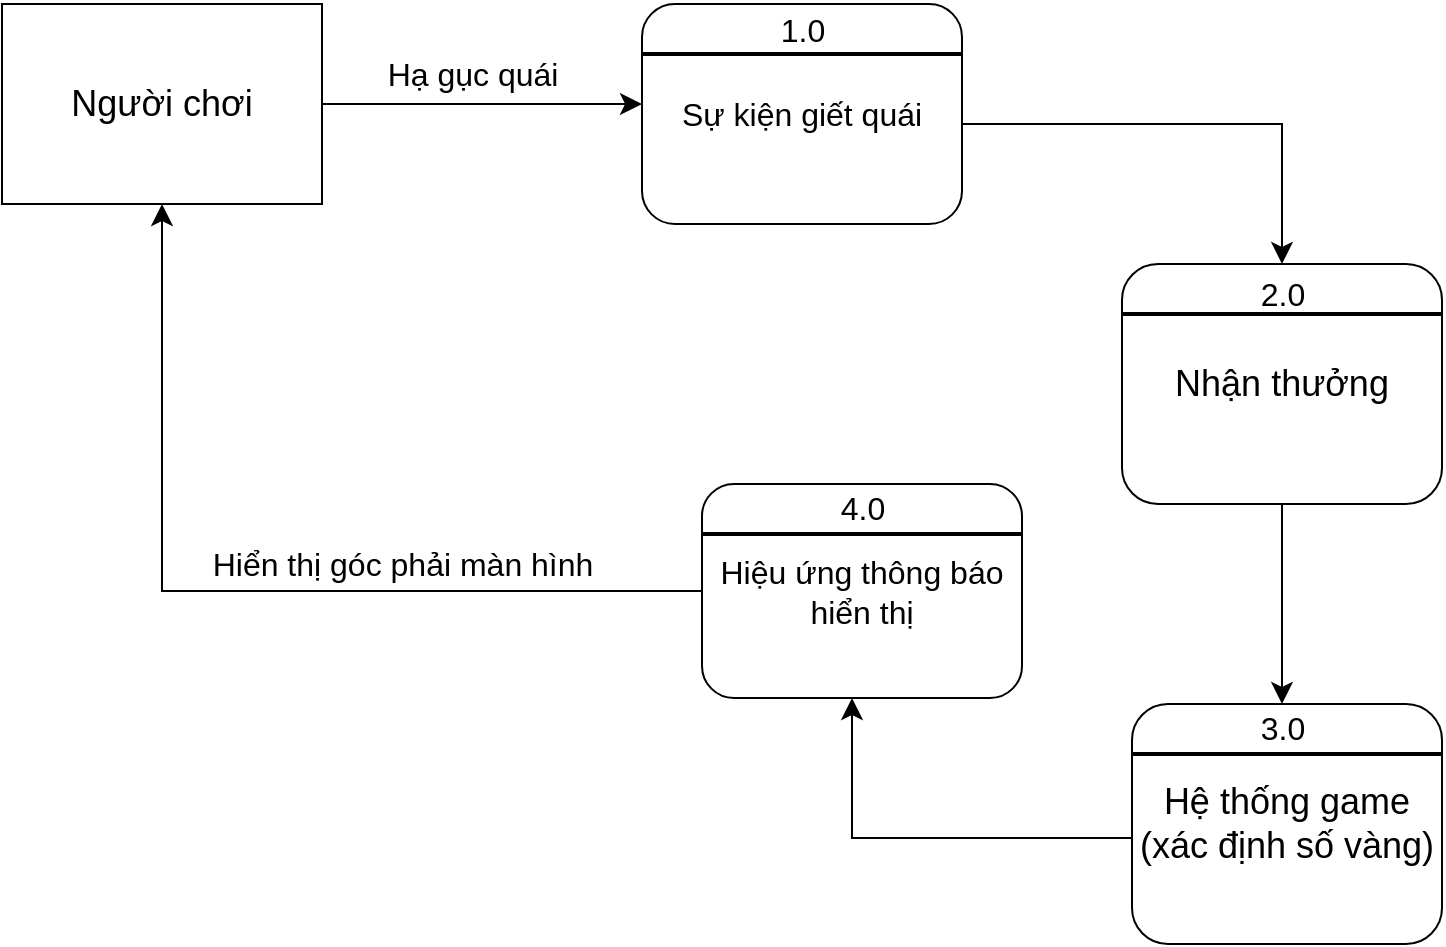 <mxfile version="22.1.11" type="github">
  <diagram name="Page-1" id="bb25z_C_7zxEAGs7d8ph">
    <mxGraphModel dx="2147" dy="932" grid="1" gridSize="10" guides="1" tooltips="1" connect="1" arrows="1" fold="1" page="1" pageScale="1" pageWidth="850" pageHeight="1100" math="0" shadow="0">
      <root>
        <mxCell id="0" />
        <mxCell id="1" parent="0" />
        <mxCell id="p8INnrmdxL52RpxRiEAp-2" value="&lt;font style=&quot;font-size: 18px;&quot;&gt;Người chơi&lt;/font&gt;" style="rounded=0;whiteSpace=wrap;html=1;" vertex="1" parent="1">
          <mxGeometry x="40" y="40" width="160" height="100" as="geometry" />
        </mxCell>
        <mxCell id="p8INnrmdxL52RpxRiEAp-3" value="" style="edgeStyle=segmentEdgeStyle;endArrow=classic;html=1;curved=0;rounded=0;endSize=8;startSize=8;" edge="1" parent="1">
          <mxGeometry width="50" height="50" relative="1" as="geometry">
            <mxPoint x="200" y="90" as="sourcePoint" />
            <mxPoint x="360" y="90" as="targetPoint" />
          </mxGeometry>
        </mxCell>
        <mxCell id="p8INnrmdxL52RpxRiEAp-4" value="&lt;font style=&quot;font-size: 16px;&quot;&gt;Sự kiện giết quái&lt;/font&gt;" style="rounded=1;whiteSpace=wrap;html=1;" vertex="1" parent="1">
          <mxGeometry x="360" y="40" width="160" height="110" as="geometry" />
        </mxCell>
        <mxCell id="p8INnrmdxL52RpxRiEAp-5" value="" style="line;strokeWidth=2;html=1;" vertex="1" parent="1">
          <mxGeometry x="360" y="60" width="160" height="10" as="geometry" />
        </mxCell>
        <mxCell id="p8INnrmdxL52RpxRiEAp-6" value="&lt;font style=&quot;font-size: 16px;&quot;&gt;1.0&lt;/font&gt;" style="text;html=1;align=center;verticalAlign=middle;resizable=0;points=[];autosize=1;strokeColor=none;fillColor=none;" vertex="1" parent="1">
          <mxGeometry x="415" y="38" width="50" height="30" as="geometry" />
        </mxCell>
        <mxCell id="p8INnrmdxL52RpxRiEAp-8" value="" style="edgeStyle=segmentEdgeStyle;endArrow=classic;html=1;curved=0;rounded=0;endSize=8;startSize=8;" edge="1" parent="1">
          <mxGeometry width="50" height="50" relative="1" as="geometry">
            <mxPoint x="520" y="100" as="sourcePoint" />
            <mxPoint x="680" y="170" as="targetPoint" />
          </mxGeometry>
        </mxCell>
        <mxCell id="p8INnrmdxL52RpxRiEAp-9" value="&lt;font style=&quot;font-size: 18px;&quot;&gt;Nhận thưởng&lt;/font&gt;" style="rounded=1;whiteSpace=wrap;html=1;" vertex="1" parent="1">
          <mxGeometry x="600" y="170" width="160" height="120" as="geometry" />
        </mxCell>
        <mxCell id="p8INnrmdxL52RpxRiEAp-10" value="" style="line;strokeWidth=2;html=1;" vertex="1" parent="1">
          <mxGeometry x="600" y="190" width="160" height="10" as="geometry" />
        </mxCell>
        <mxCell id="p8INnrmdxL52RpxRiEAp-11" value="&lt;font style=&quot;font-size: 16px;&quot;&gt;2.0&lt;/font&gt;" style="text;html=1;align=center;verticalAlign=middle;resizable=0;points=[];autosize=1;strokeColor=none;fillColor=none;" vertex="1" parent="1">
          <mxGeometry x="655" y="170" width="50" height="30" as="geometry" />
        </mxCell>
        <mxCell id="p8INnrmdxL52RpxRiEAp-12" value="&lt;font style=&quot;font-size: 16px;&quot;&gt;Hạ gục quái&lt;/font&gt;" style="text;html=1;align=center;verticalAlign=middle;resizable=0;points=[];autosize=1;strokeColor=none;fillColor=none;" vertex="1" parent="1">
          <mxGeometry x="220" y="60" width="110" height="30" as="geometry" />
        </mxCell>
        <mxCell id="p8INnrmdxL52RpxRiEAp-13" value="" style="edgeStyle=segmentEdgeStyle;endArrow=classic;html=1;curved=0;rounded=0;endSize=8;startSize=8;exitX=0.5;exitY=1;exitDx=0;exitDy=0;" edge="1" parent="1" source="p8INnrmdxL52RpxRiEAp-9">
          <mxGeometry width="50" height="50" relative="1" as="geometry">
            <mxPoint x="680" y="340" as="sourcePoint" />
            <mxPoint x="680" y="390" as="targetPoint" />
          </mxGeometry>
        </mxCell>
        <mxCell id="p8INnrmdxL52RpxRiEAp-15" value="&lt;font style=&quot;font-size: 18px;&quot;&gt;Hệ thống game&lt;br&gt;(xác định số vàng)&lt;br&gt;&lt;/font&gt;" style="rounded=1;whiteSpace=wrap;html=1;" vertex="1" parent="1">
          <mxGeometry x="605" y="390" width="155" height="120" as="geometry" />
        </mxCell>
        <mxCell id="p8INnrmdxL52RpxRiEAp-16" value="" style="line;strokeWidth=2;html=1;" vertex="1" parent="1">
          <mxGeometry x="605" y="410" width="155" height="10" as="geometry" />
        </mxCell>
        <mxCell id="p8INnrmdxL52RpxRiEAp-17" value="&lt;font style=&quot;font-size: 16px;&quot;&gt;3.0&lt;/font&gt;" style="text;html=1;align=center;verticalAlign=middle;resizable=0;points=[];autosize=1;strokeColor=none;fillColor=none;" vertex="1" parent="1">
          <mxGeometry x="655" y="387" width="50" height="30" as="geometry" />
        </mxCell>
        <mxCell id="p8INnrmdxL52RpxRiEAp-18" value="" style="edgeStyle=segmentEdgeStyle;endArrow=classic;html=1;curved=0;rounded=0;endSize=8;startSize=8;" edge="1" parent="1">
          <mxGeometry width="50" height="50" relative="1" as="geometry">
            <mxPoint x="605" y="457" as="sourcePoint" />
            <mxPoint x="465" y="387" as="targetPoint" />
            <Array as="points">
              <mxPoint x="465" y="457" />
            </Array>
          </mxGeometry>
        </mxCell>
        <mxCell id="p8INnrmdxL52RpxRiEAp-20" value="&lt;font style=&quot;font-size: 16px;&quot;&gt;Hiệu ứng thông báo hiển thị&lt;/font&gt;" style="rounded=1;whiteSpace=wrap;html=1;" vertex="1" parent="1">
          <mxGeometry x="390" y="280" width="160" height="107" as="geometry" />
        </mxCell>
        <mxCell id="p8INnrmdxL52RpxRiEAp-21" value="" style="line;strokeWidth=2;html=1;" vertex="1" parent="1">
          <mxGeometry x="390" y="300" width="160" height="10" as="geometry" />
        </mxCell>
        <mxCell id="p8INnrmdxL52RpxRiEAp-23" value="&lt;font style=&quot;font-size: 16px;&quot;&gt;4.0&lt;/font&gt;" style="text;html=1;align=center;verticalAlign=middle;resizable=0;points=[];autosize=1;strokeColor=none;fillColor=none;" vertex="1" parent="1">
          <mxGeometry x="445" y="277" width="50" height="30" as="geometry" />
        </mxCell>
        <mxCell id="p8INnrmdxL52RpxRiEAp-24" value="" style="edgeStyle=segmentEdgeStyle;endArrow=classic;html=1;curved=0;rounded=0;endSize=8;startSize=8;exitX=0;exitY=0.5;exitDx=0;exitDy=0;entryX=0.5;entryY=1;entryDx=0;entryDy=0;" edge="1" parent="1" source="p8INnrmdxL52RpxRiEAp-20" target="p8INnrmdxL52RpxRiEAp-2">
          <mxGeometry width="50" height="50" relative="1" as="geometry">
            <mxPoint x="190" y="317" as="sourcePoint" />
            <mxPoint x="240" y="267" as="targetPoint" />
          </mxGeometry>
        </mxCell>
        <mxCell id="p8INnrmdxL52RpxRiEAp-25" value="&lt;font style=&quot;font-size: 16px;&quot;&gt;Hiển thị góc phải màn hình&lt;/font&gt;" style="text;html=1;align=center;verticalAlign=middle;resizable=0;points=[];autosize=1;strokeColor=none;fillColor=none;" vertex="1" parent="1">
          <mxGeometry x="135" y="305" width="210" height="30" as="geometry" />
        </mxCell>
      </root>
    </mxGraphModel>
  </diagram>
</mxfile>
